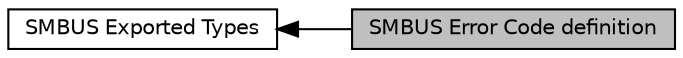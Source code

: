 digraph "SMBUS Error Code definition"
{
  edge [fontname="Helvetica",fontsize="10",labelfontname="Helvetica",labelfontsize="10"];
  node [fontname="Helvetica",fontsize="10",shape=record];
  rankdir=LR;
  Node1 [label="SMBUS Exported Types",height=0.2,width=0.4,color="black", fillcolor="white", style="filled",URL="$group___s_m_b_u_s___exported___types.html"];
  Node0 [label="SMBUS Error Code definition",height=0.2,width=0.4,color="black", fillcolor="grey75", style="filled", fontcolor="black"];
  Node1->Node0 [shape=plaintext, dir="back", style="solid"];
}
